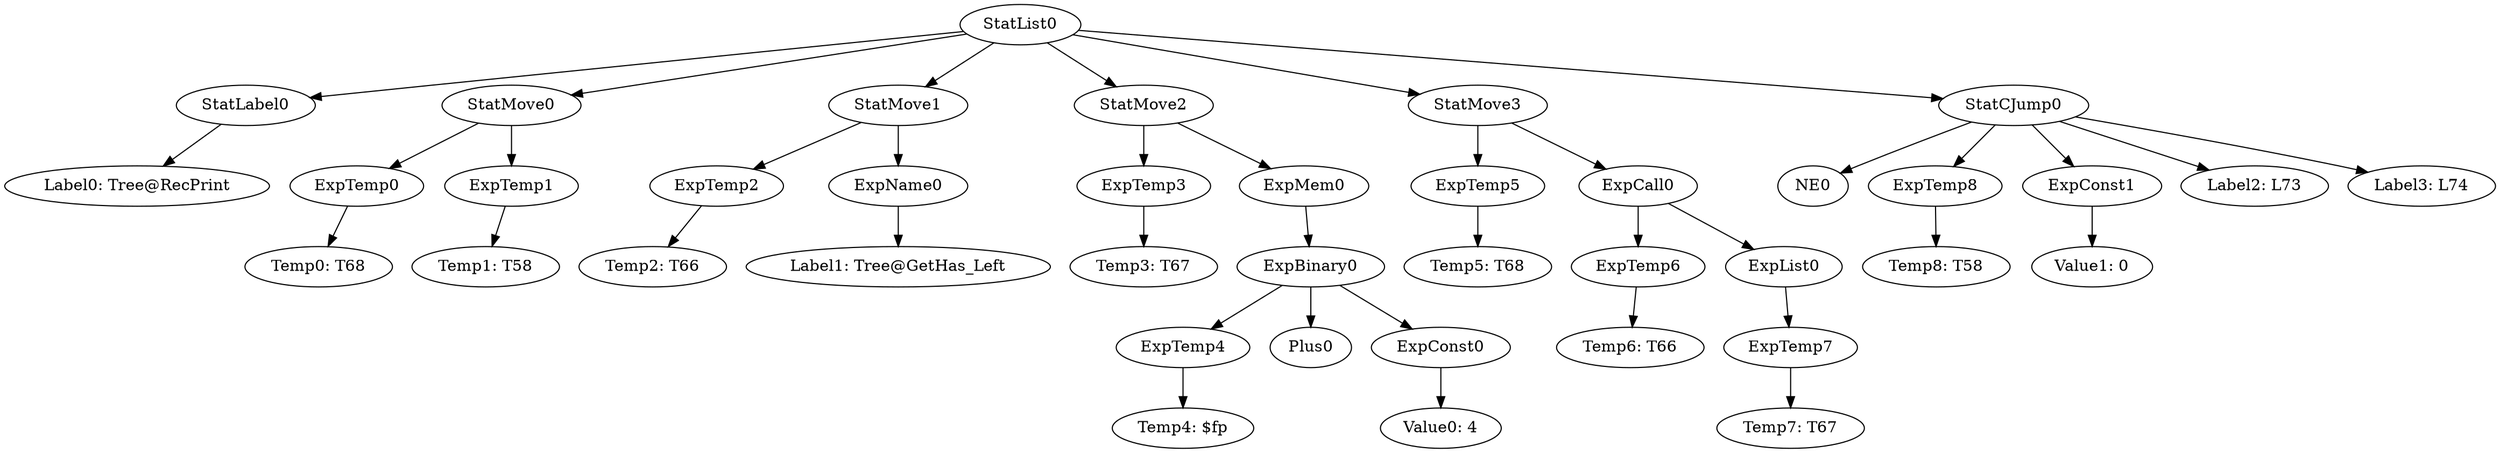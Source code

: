 digraph {
	ordering = out;
	ExpConst1 -> "Value1: 0";
	ExpName0 -> "Label1: Tree@GetHas_Left";
	StatMove2 -> ExpTemp3;
	StatMove2 -> ExpMem0;
	ExpTemp2 -> "Temp2: T66";
	ExpTemp3 -> "Temp3: T67";
	StatLabel0 -> "Label0: Tree@RecPrint";
	StatList0 -> StatLabel0;
	StatList0 -> StatMove0;
	StatList0 -> StatMove1;
	StatList0 -> StatMove2;
	StatList0 -> StatMove3;
	StatList0 -> StatCJump0;
	ExpTemp0 -> "Temp0: T68";
	StatMove0 -> ExpTemp0;
	StatMove0 -> ExpTemp1;
	ExpTemp7 -> "Temp7: T67";
	ExpTemp4 -> "Temp4: $fp";
	ExpCall0 -> ExpTemp6;
	ExpCall0 -> ExpList0;
	ExpBinary0 -> ExpTemp4;
	ExpBinary0 -> Plus0;
	ExpBinary0 -> ExpConst0;
	ExpConst0 -> "Value0: 4";
	ExpMem0 -> ExpBinary0;
	ExpTemp1 -> "Temp1: T58";
	ExpTemp5 -> "Temp5: T68";
	StatMove3 -> ExpTemp5;
	StatMove3 -> ExpCall0;
	ExpTemp6 -> "Temp6: T66";
	ExpList0 -> ExpTemp7;
	StatMove1 -> ExpTemp2;
	StatMove1 -> ExpName0;
	ExpTemp8 -> "Temp8: T58";
	StatCJump0 -> NE0;
	StatCJump0 -> ExpTemp8;
	StatCJump0 -> ExpConst1;
	StatCJump0 -> "Label2: L73";
	StatCJump0 -> "Label3: L74";
}

